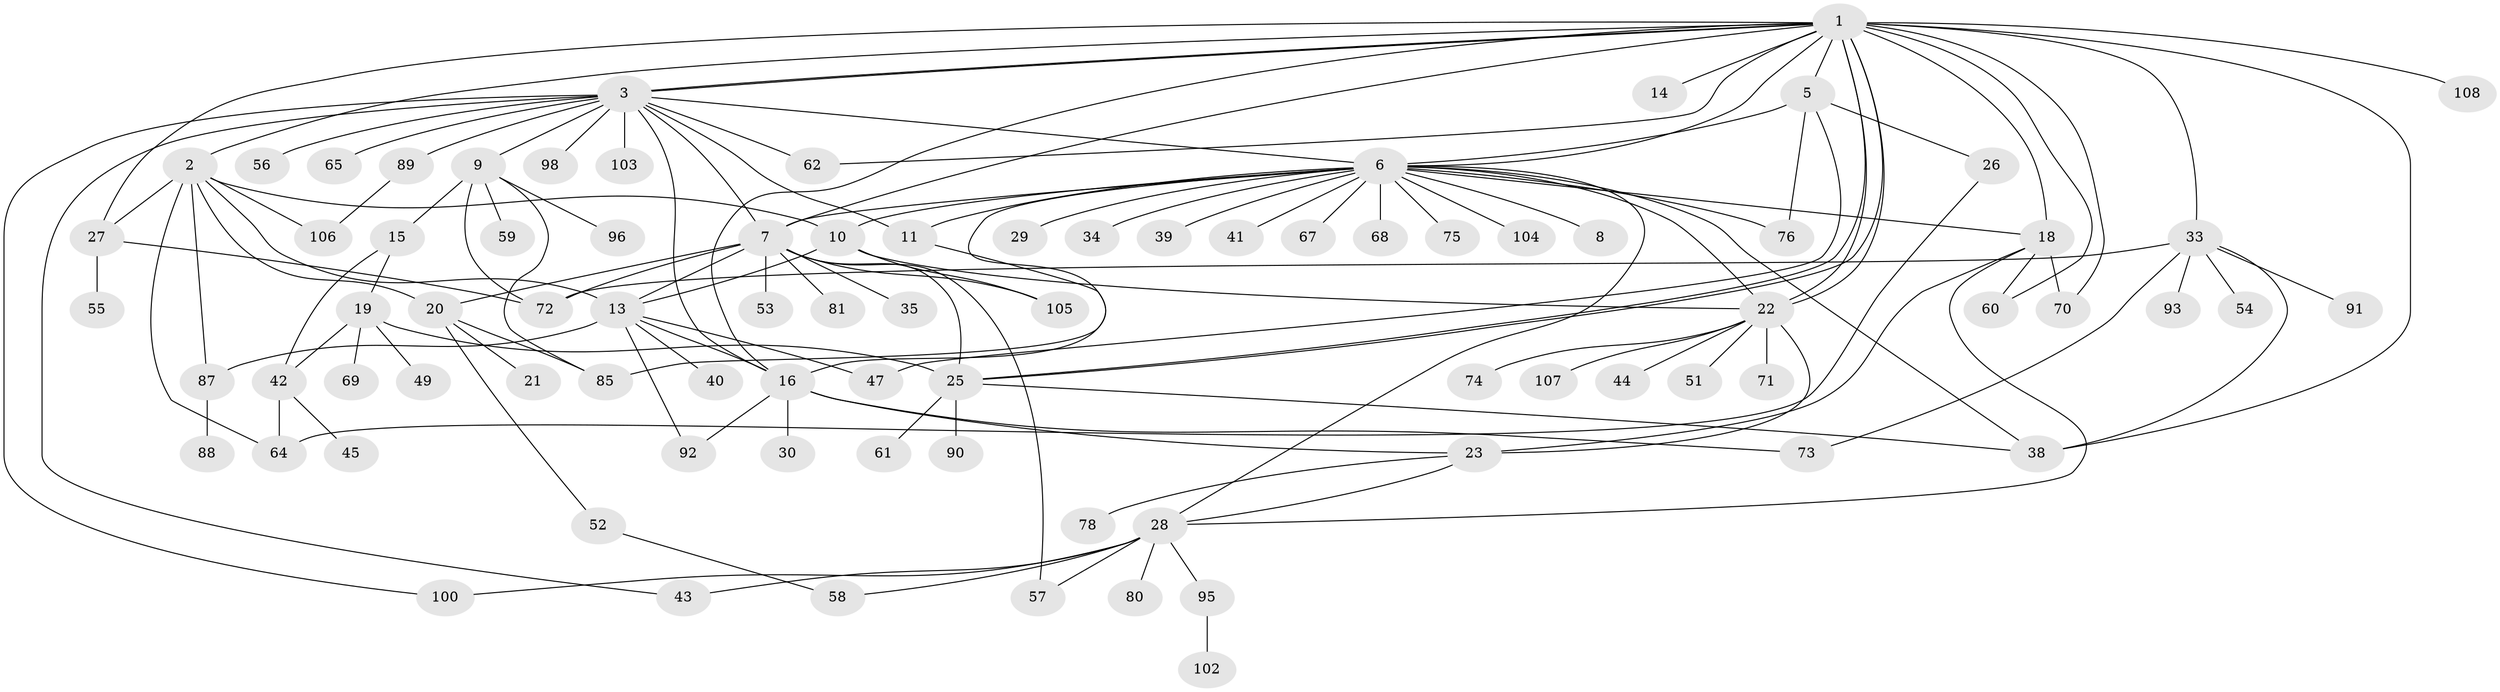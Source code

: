 // Generated by graph-tools (version 1.1) at 2025/23/03/03/25 07:23:55]
// undirected, 85 vertices, 134 edges
graph export_dot {
graph [start="1"]
  node [color=gray90,style=filled];
  1 [super="+4"];
  2 [super="+84"];
  3 [super="+99"];
  5 [super="+101"];
  6 [super="+12"];
  7 [super="+17"];
  8;
  9 [super="+50"];
  10 [super="+36"];
  11;
  13 [super="+79"];
  14;
  15;
  16 [super="+77"];
  18;
  19 [super="+31"];
  20 [super="+24"];
  21;
  22 [super="+82"];
  23 [super="+48"];
  25 [super="+32"];
  26;
  27 [super="+37"];
  28 [super="+66"];
  29;
  30;
  33 [super="+86"];
  34;
  35;
  38 [super="+63"];
  39;
  40;
  41;
  42 [super="+46"];
  43;
  44;
  45;
  47;
  49;
  51;
  52;
  53 [super="+83"];
  54;
  55;
  56;
  57;
  58;
  59 [super="+94"];
  60;
  61;
  62;
  64;
  65;
  67;
  68;
  69;
  70;
  71;
  72;
  73 [super="+97"];
  74;
  75;
  76;
  78;
  80;
  81;
  85;
  87;
  88;
  89;
  90;
  91;
  92;
  93;
  95;
  96;
  98;
  100;
  102;
  103;
  104;
  105;
  106;
  107;
  108;
  1 -- 2;
  1 -- 3;
  1 -- 3;
  1 -- 5;
  1 -- 6;
  1 -- 7;
  1 -- 14;
  1 -- 16;
  1 -- 18;
  1 -- 22;
  1 -- 22;
  1 -- 25;
  1 -- 25;
  1 -- 27;
  1 -- 33;
  1 -- 38;
  1 -- 60;
  1 -- 62;
  1 -- 70;
  1 -- 108;
  2 -- 10;
  2 -- 20;
  2 -- 27;
  2 -- 64;
  2 -- 87;
  2 -- 106;
  2 -- 13;
  3 -- 9;
  3 -- 11;
  3 -- 16;
  3 -- 43;
  3 -- 56;
  3 -- 65;
  3 -- 89;
  3 -- 98;
  3 -- 100;
  3 -- 103;
  3 -- 7;
  3 -- 6;
  3 -- 62;
  5 -- 26;
  5 -- 47;
  5 -- 76;
  5 -- 6;
  6 -- 8;
  6 -- 10;
  6 -- 11;
  6 -- 18;
  6 -- 28;
  6 -- 29;
  6 -- 34;
  6 -- 38;
  6 -- 41;
  6 -- 67;
  6 -- 68;
  6 -- 76;
  6 -- 85;
  6 -- 104;
  6 -- 7;
  6 -- 39;
  6 -- 75;
  6 -- 22;
  7 -- 20;
  7 -- 25;
  7 -- 35;
  7 -- 53;
  7 -- 57;
  7 -- 72;
  7 -- 81;
  7 -- 105;
  7 -- 13;
  9 -- 15;
  9 -- 72;
  9 -- 85;
  9 -- 96;
  9 -- 59;
  10 -- 13;
  10 -- 22 [weight=2];
  10 -- 105;
  11 -- 16;
  13 -- 16;
  13 -- 40;
  13 -- 47;
  13 -- 92;
  13 -- 87;
  15 -- 19;
  15 -- 42;
  16 -- 23;
  16 -- 30;
  16 -- 73;
  16 -- 92;
  18 -- 60;
  18 -- 70;
  18 -- 28;
  18 -- 23;
  19 -- 25;
  19 -- 42;
  19 -- 49;
  19 -- 69;
  20 -- 21;
  20 -- 85;
  20 -- 52;
  22 -- 44;
  22 -- 51;
  22 -- 71;
  22 -- 74;
  22 -- 107;
  22 -- 23;
  23 -- 28;
  23 -- 78;
  25 -- 38;
  25 -- 61;
  25 -- 90;
  26 -- 64;
  27 -- 55;
  27 -- 72;
  28 -- 43;
  28 -- 57;
  28 -- 58;
  28 -- 80;
  28 -- 100;
  28 -- 95;
  33 -- 38;
  33 -- 54;
  33 -- 72;
  33 -- 91;
  33 -- 93;
  33 -- 73;
  42 -- 45;
  42 -- 64;
  52 -- 58;
  87 -- 88;
  89 -- 106;
  95 -- 102;
}
